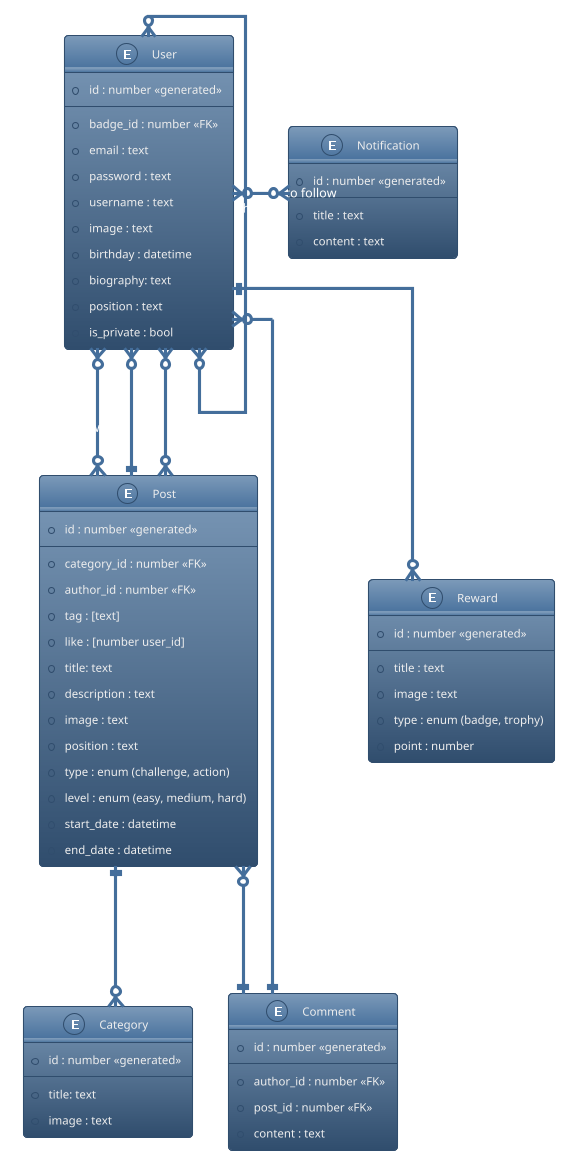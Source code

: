 @startuml
!theme spacelab
' hide the spot
' hide circle

' avoid problems with angled crows feet
skinparam linetype ortho

entity "User" as u {
  *id : number <<generated>>
  --
  *badge_id : number <<FK>>
  *email : text
  *password : text
  *username : text
  *image : text
  *birthday : datetime
  *biography: text
  *position : text
  *is_private : bool
}

entity "Category" as cat {
  *id : number <<generated>>
  --
  *title: text
  *image : text
}

entity "Post" as p {
  *id : number <<generated>>
  --
  *category_id : number <<FK>>
  *author_id : number <<FK>>
  *tag : [text]
  *like : [number user_id]
  *title: text
  *description : text
  *image : text
  *position : text
  *type : enum (challenge, action)
  *level : enum (easy, medium, hard)
  *start_date : datetime
  *end_date : datetime
}

entity "Comment" as c {
  *id : number <<generated>>
  --
  *author_id : number <<FK>>
  *post_id : number <<FK>>
  *content : text
}

entity "Reward" as r {
  *id : number <<generated>>
  --
  *title : text
  *image : text
  *type : enum (badge, trophy)
  *point : number
}

entity "Notification" as not {
  *id : number <<generated>>
  --
  *title : text
  *content : text
}

u }o-down--o{ p : participates
u }o-down--|| p : writes
u }o-down--o{ p : likes
u }o---|| c : writes
u ||---o{ r : has 
u }o-up-o{ u : asks to follow
u }o--right--o{ not : has
p }o---|| c : commented
p ||---o{ cat : has


@enduml